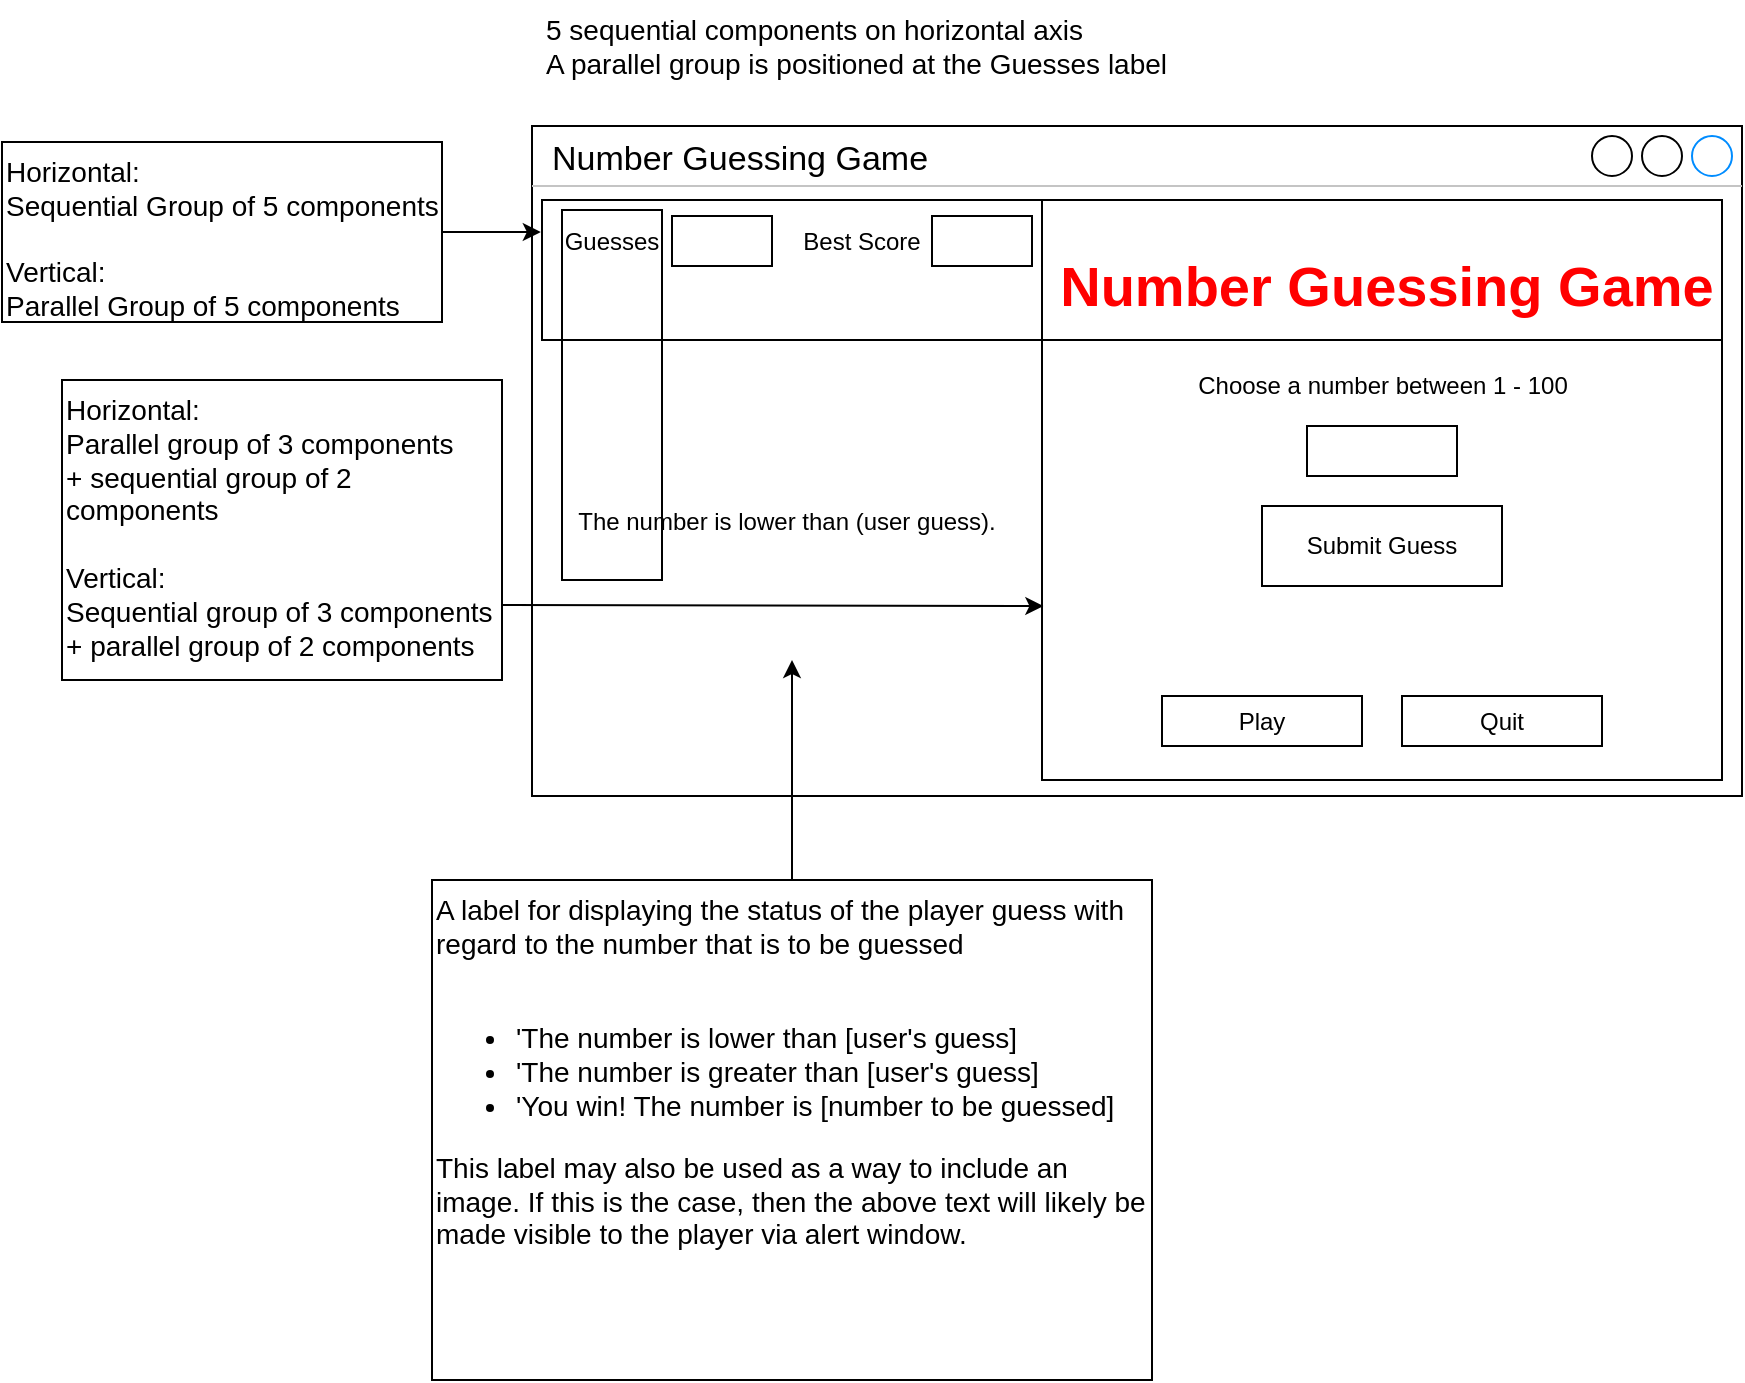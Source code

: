 <mxfile version="13.9.9" type="device"><diagram id="L83NSJXRQkN-n-nObG1i" name="GUI Mockup"><mxGraphModel dx="539" dy="343" grid="1" gridSize="10" guides="1" tooltips="1" connect="1" arrows="1" fold="1" page="1" pageScale="1" pageWidth="1600" pageHeight="900" background="none" math="0" shadow="0"><root><mxCell id="0"/><mxCell id="1" style="locked=1;" parent="0"/><mxCell id="eliGBLOTvuGQWFFQvwYx-46" value="Number Guessing Game" style="strokeWidth=1;shadow=0;dashed=0;align=center;html=1;shape=mxgraph.mockup.containers.window;align=left;verticalAlign=top;spacingLeft=8;strokeColor2=#008cff;strokeColor3=#c4c4c4;mainText=;fontSize=17;labelBackgroundColor=none;" parent="1" vertex="1"><mxGeometry x="545" y="283" width="605" height="335" as="geometry"/></mxCell><mxCell id="hk72vv-5otjvbkEGKG7c-1" value="" style="group" parent="1" vertex="1" connectable="0"><mxGeometry x="565" y="328" width="230" height="25" as="geometry"/></mxCell><mxCell id="eliGBLOTvuGQWFFQvwYx-2" value="Guesses" style="text;html=1;strokeColor=none;fillColor=none;align=center;verticalAlign=middle;whiteSpace=wrap;" parent="hk72vv-5otjvbkEGKG7c-1" vertex="1"><mxGeometry y="2.5" width="40" height="20" as="geometry"/></mxCell><mxCell id="eliGBLOTvuGQWFFQvwYx-3" value="" style="whiteSpace=wrap;html=1;" parent="hk72vv-5otjvbkEGKG7c-1" vertex="1"><mxGeometry x="50" width="50" height="25" as="geometry"/></mxCell><mxCell id="eliGBLOTvuGQWFFQvwYx-4" value="Best Score" style="text;html=1;strokeColor=none;fillColor=none;align=center;verticalAlign=middle;whiteSpace=wrap;" parent="hk72vv-5otjvbkEGKG7c-1" vertex="1"><mxGeometry x="110" y="2.5" width="70" height="20" as="geometry"/></mxCell><mxCell id="eliGBLOTvuGQWFFQvwYx-5" value="" style="whiteSpace=wrap;html=1;" parent="hk72vv-5otjvbkEGKG7c-1" vertex="1"><mxGeometry x="180" width="50" height="25" as="geometry"/></mxCell><mxCell id="rF7R4Xu_r1p9w-dRE4FX-3" value="" style="group" parent="1" vertex="1" connectable="0"><mxGeometry x="805" y="353" width="335" height="240" as="geometry"/></mxCell><mxCell id="eliGBLOTvuGQWFFQvwYx-6" value="&lt;span&gt;&lt;font style=&quot;font-size: 28px&quot; color=&quot;#ff0000&quot;&gt;Number Guessing Game&lt;/font&gt;&lt;/span&gt;" style="text;html=1;strokeColor=none;fillColor=none;align=center;verticalAlign=middle;whiteSpace=wrap;fontStyle=1" parent="rF7R4Xu_r1p9w-dRE4FX-3" vertex="1"><mxGeometry width="335" height="20" as="geometry"/></mxCell><mxCell id="rF7R4Xu_r1p9w-dRE4FX-2" value="" style="group" parent="rF7R4Xu_r1p9w-dRE4FX-3" vertex="1" connectable="0"><mxGeometry x="55" y="50" width="220" height="190" as="geometry"/></mxCell><mxCell id="eliGBLOTvuGQWFFQvwYx-10" value="Quit" style="whiteSpace=wrap;html=1;" parent="rF7R4Xu_r1p9w-dRE4FX-2" vertex="1"><mxGeometry x="120" y="165" width="100" height="25" as="geometry"/></mxCell><mxCell id="eliGBLOTvuGQWFFQvwYx-11" value="Play" style="whiteSpace=wrap;html=1;" parent="rF7R4Xu_r1p9w-dRE4FX-2" vertex="1"><mxGeometry y="165" width="100" height="25" as="geometry"/></mxCell><mxCell id="hk72vv-5otjvbkEGKG7c-6" value="Choose a number between 1 - 100" style="text;html=1;strokeColor=none;fillColor=none;align=center;verticalAlign=middle;" parent="rF7R4Xu_r1p9w-dRE4FX-2" vertex="1"><mxGeometry x="10" width="200" height="20" as="geometry"/></mxCell><mxCell id="hk72vv-5otjvbkEGKG7c-7" value="" style="whiteSpace=wrap;html=1;" parent="rF7R4Xu_r1p9w-dRE4FX-2" vertex="1"><mxGeometry x="72.5" y="30" width="75" height="25" as="geometry"/></mxCell><mxCell id="hk72vv-5otjvbkEGKG7c-8" value="Submit Guess" style="whiteSpace=wrap;html=1;" parent="rF7R4Xu_r1p9w-dRE4FX-2" vertex="1"><mxGeometry x="50" y="70" width="120" height="40" as="geometry"/></mxCell><mxCell id="SkGQPodp7QyXRpMurbc_-10" value="The number is lower than (user guess)." style="text;html=1;align=center;verticalAlign=middle;whiteSpace=wrap;rounded=0;" vertex="1" parent="1"><mxGeometry x="565" y="460" width="215" height="41" as="geometry"/></mxCell><mxCell id="LC7IaYmG5MH-qVoPnDTZ-58" value="Description" style="locked=1;" parent="0"/><mxCell id="SkGQPodp7QyXRpMurbc_-8" style="edgeStyle=none;rounded=0;jumpStyle=none;orthogonalLoop=1;jettySize=auto;html=1;exitX=1;exitY=0.5;exitDx=0;exitDy=0;entryX=-0.001;entryY=0.229;entryDx=0;entryDy=0;entryPerimeter=0;" edge="1" parent="LC7IaYmG5MH-qVoPnDTZ-58" source="oE2o66tcuE_qwhoQxljd-26" target="SkGQPodp7QyXRpMurbc_-7"><mxGeometry relative="1" as="geometry"/></mxCell><mxCell id="oE2o66tcuE_qwhoQxljd-26" value="Horizontal:&lt;br&gt;Sequential Group of 5 components&lt;br&gt;&lt;br&gt;Vertical:&lt;br&gt;Parallel Group of 5 components&amp;nbsp;" style="text;html=1;align=left;verticalAlign=top;whiteSpace=wrap;rounded=0;fontSize=14;fillColor=#ffffff;strokeColor=#000000;" parent="LC7IaYmG5MH-qVoPnDTZ-58" vertex="1"><mxGeometry x="280" y="291" width="220" height="90" as="geometry"/></mxCell><mxCell id="SkGQPodp7QyXRpMurbc_-4" style="edgeStyle=none;rounded=0;orthogonalLoop=1;jettySize=auto;html=1;exitX=1;exitY=0.75;exitDx=0;exitDy=0;entryX=0.002;entryY=0.7;entryDx=0;entryDy=0;entryPerimeter=0;jumpStyle=none;" edge="1" parent="LC7IaYmG5MH-qVoPnDTZ-58" source="oE2o66tcuE_qwhoQxljd-29" target="SkGQPodp7QyXRpMurbc_-6"><mxGeometry relative="1" as="geometry"><mxPoint x="840" y="483" as="targetPoint"/></mxGeometry></mxCell><mxCell id="oE2o66tcuE_qwhoQxljd-29" value="Horizontal:&lt;br&gt;Parallel group of 3 components&lt;br&gt;+ sequential group of 2 components&lt;br&gt;&lt;br&gt;Vertical:&lt;br&gt;Sequential group of 3 components&lt;br&gt;+ parallel group of 2 components" style="text;html=1;align=left;verticalAlign=top;whiteSpace=wrap;rounded=0;fontSize=14;strokeColor=#000000;fillColor=#ffffff;" parent="LC7IaYmG5MH-qVoPnDTZ-58" vertex="1"><mxGeometry x="310" y="410" width="220" height="150" as="geometry"/></mxCell><mxCell id="oE2o66tcuE_qwhoQxljd-30" style="edgeStyle=none;rounded=0;orthogonalLoop=1;jettySize=auto;html=1;exitX=1;exitY=0.5;exitDx=0;exitDy=0;fontSize=14;" parent="LC7IaYmG5MH-qVoPnDTZ-58" source="oE2o66tcuE_qwhoQxljd-29" target="oE2o66tcuE_qwhoQxljd-29" edge="1"><mxGeometry relative="1" as="geometry"/></mxCell><mxCell id="SkGQPodp7QyXRpMurbc_-6" value="" style="rounded=0;whiteSpace=wrap;html=1;fillColor=none;" vertex="1" parent="LC7IaYmG5MH-qVoPnDTZ-58"><mxGeometry x="800" y="320" width="340" height="290" as="geometry"/></mxCell><mxCell id="SkGQPodp7QyXRpMurbc_-7" value="" style="rounded=0;whiteSpace=wrap;html=1;fillColor=none;" vertex="1" parent="LC7IaYmG5MH-qVoPnDTZ-58"><mxGeometry x="550" y="320" width="590" height="70" as="geometry"/></mxCell><mxCell id="SkGQPodp7QyXRpMurbc_-15" style="edgeStyle=none;rounded=0;jumpStyle=none;orthogonalLoop=1;jettySize=auto;html=1;exitX=0.5;exitY=0;exitDx=0;exitDy=0;entryX=0.5;entryY=1;entryDx=0;entryDy=0;fontSize=14;" edge="1" parent="LC7IaYmG5MH-qVoPnDTZ-58" source="SkGQPodp7QyXRpMurbc_-14"><mxGeometry relative="1" as="geometry"><mxPoint x="675" y="550" as="targetPoint"/></mxGeometry></mxCell><mxCell id="SkGQPodp7QyXRpMurbc_-14" value="A label for displaying the status of the player guess with regard to the number that is to be guessed&lt;br&gt;&lt;br&gt;&lt;ul&gt;&lt;li&gt;'The number is lower than [user's guess]&lt;/li&gt;&lt;li&gt;'The number is greater than [user's guess]&lt;/li&gt;&lt;li&gt;'You win! The number is [number to be guessed]&lt;/li&gt;&lt;/ul&gt;&lt;div&gt;This label may also be used as a way to include an image. If this is the case, then the above text will likely be made visible to the player via alert window.&lt;/div&gt;" style="text;html=1;align=left;verticalAlign=top;whiteSpace=wrap;rounded=0;fontSize=14;strokeColor=#000000;fillColor=#ffffff;" vertex="1" parent="LC7IaYmG5MH-qVoPnDTZ-58"><mxGeometry x="495" y="660" width="360" height="250" as="geometry"/></mxCell><mxCell id="SkGQPodp7QyXRpMurbc_-17" value="5 sequential components on horizontal axis&lt;br&gt;A parallel group is positioned at the Guesses label" style="text;html=1;strokeColor=none;align=left;verticalAlign=top;whiteSpace=wrap;rounded=0;fontSize=14;shadow=0;fillColor=#ffffff;" vertex="1" parent="LC7IaYmG5MH-qVoPnDTZ-58"><mxGeometry x="550" y="220" width="370" height="60" as="geometry"/></mxCell><mxCell id="SkGQPodp7QyXRpMurbc_-18" value="" style="rounded=0;whiteSpace=wrap;html=1;shadow=0;strokeColor=#000000;fillColor=none;gradientColor=none;fontSize=14;align=left;" vertex="1" parent="LC7IaYmG5MH-qVoPnDTZ-58"><mxGeometry x="560" y="325" width="50" height="185" as="geometry"/></mxCell></root></mxGraphModel></diagram></mxfile>